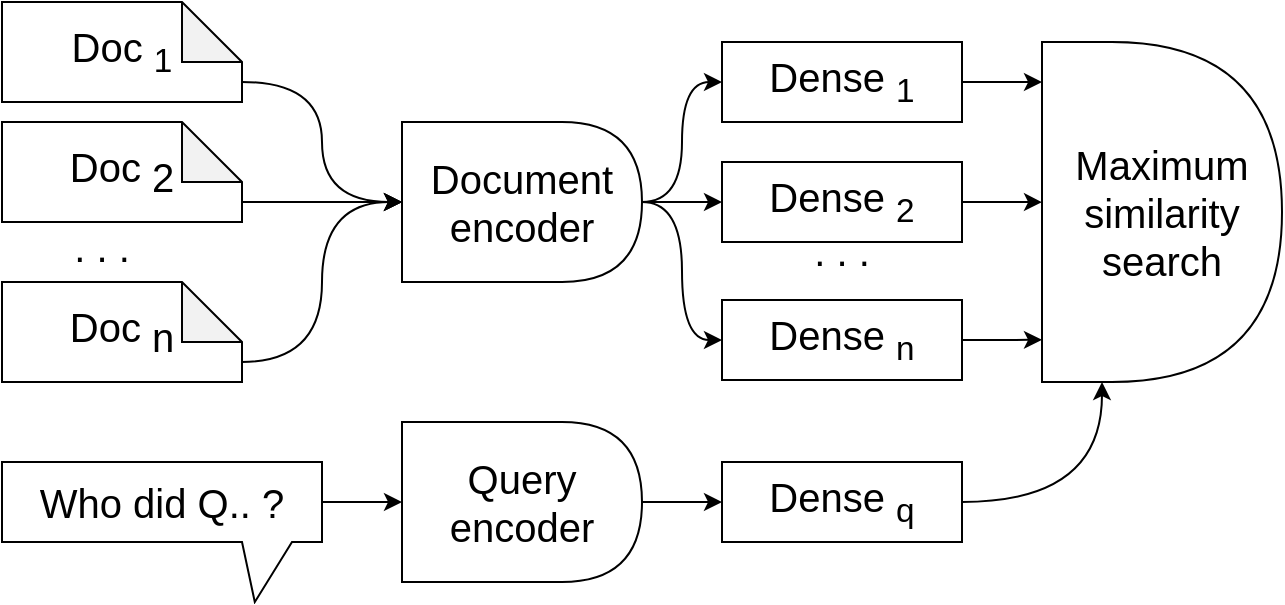 <mxfile>
    <diagram id="fyCGsxDPwNVANntniC9m" name="Page-1">
        <mxGraphModel dx="645" dy="474" grid="1" gridSize="10" guides="1" tooltips="1" connect="1" arrows="1" fold="1" page="1" pageScale="1" pageWidth="827" pageHeight="1169" background="#FFFFFF" math="0" shadow="0">
            <root>
                <mxCell id="0"/>
                <mxCell id="1" parent="0"/>
                <mxCell id="7" style="edgeStyle=orthogonalEdgeStyle;html=1;exitX=0;exitY=0;exitDx=120;exitDy=40;exitPerimeter=0;entryX=0;entryY=0.5;entryDx=0;entryDy=0;fontSize=20;fontColor=#000;strokeColor=#000000;curved=1;" parent="1" source="2" target="6" edge="1">
                    <mxGeometry relative="1" as="geometry"/>
                </mxCell>
                <mxCell id="2" value="&lt;font color=&quot;#000000&quot; style=&quot;font-size: 20px&quot;&gt;Doc&amp;nbsp;&lt;span style=&quot;font-size: 20px&quot;&gt;&lt;sub&gt;1&lt;/sub&gt;&lt;/span&gt;&lt;/font&gt;" style="shape=note;whiteSpace=wrap;html=1;backgroundOutline=1;darkOpacity=0.05;fillColor=#FFFFFF;strokeColor=#000000;fontSize=20;" parent="1" vertex="1">
                    <mxGeometry x="40" y="80" width="120" height="50" as="geometry"/>
                </mxCell>
                <mxCell id="9" style="edgeStyle=orthogonalEdgeStyle;html=1;entryX=0;entryY=0.5;entryDx=0;entryDy=0;fontSize=20;fontColor=#000;strokeColor=#000000;exitX=0;exitY=0;exitDx=120;exitDy=40;exitPerimeter=0;curved=1;" parent="1" source="4" target="6" edge="1">
                    <mxGeometry relative="1" as="geometry"/>
                </mxCell>
                <mxCell id="4" value="&lt;font color=&quot;#000000&quot; style=&quot;font-size: 20px&quot;&gt;Doc&amp;nbsp;&lt;sub style=&quot;font-size: 20px&quot;&gt;2&lt;/sub&gt;&lt;/font&gt;" style="shape=note;whiteSpace=wrap;html=1;backgroundOutline=1;darkOpacity=0.05;fillColor=#FFFFFF;strokeColor=#000000;fontSize=20;" parent="1" vertex="1">
                    <mxGeometry x="40" y="140" width="120" height="50" as="geometry"/>
                </mxCell>
                <mxCell id="11" style="edgeStyle=orthogonalEdgeStyle;html=1;exitX=0;exitY=0;exitDx=120;exitDy=40;exitPerimeter=0;entryX=0;entryY=0.5;entryDx=0;entryDy=0;fontSize=20;fontColor=#000;strokeColor=#000000;curved=1;" parent="1" source="5" target="6" edge="1">
                    <mxGeometry relative="1" as="geometry"/>
                </mxCell>
                <mxCell id="5" value="&lt;font color=&quot;#000000&quot; style=&quot;font-size: 20px&quot;&gt;Doc&amp;nbsp;&lt;sub style=&quot;font-size: 20px&quot;&gt;n&lt;/sub&gt;&lt;/font&gt;" style="shape=note;whiteSpace=wrap;html=1;backgroundOutline=1;darkOpacity=0.05;fillColor=#FFFFFF;strokeColor=#000000;fontSize=20;" parent="1" vertex="1">
                    <mxGeometry x="40" y="220" width="120" height="50" as="geometry"/>
                </mxCell>
                <mxCell id="16" style="edgeStyle=orthogonalEdgeStyle;html=1;exitX=1;exitY=0.5;exitDx=0;exitDy=0;entryX=0;entryY=0.5;entryDx=0;entryDy=0;fontSize=20;fontColor=#000;strokeColor=#000000;curved=1;" parent="1" source="6" target="13" edge="1">
                    <mxGeometry relative="1" as="geometry"/>
                </mxCell>
                <mxCell id="17" style="edgeStyle=orthogonalEdgeStyle;html=1;exitX=1;exitY=0.5;exitDx=0;exitDy=0;entryX=0;entryY=0.5;entryDx=0;entryDy=0;fontSize=20;fontColor=#000;strokeColor=#000000;curved=1;" parent="1" source="6" target="14" edge="1">
                    <mxGeometry relative="1" as="geometry"/>
                </mxCell>
                <mxCell id="18" style="edgeStyle=orthogonalEdgeStyle;html=1;exitX=1;exitY=0.5;exitDx=0;exitDy=0;entryX=0;entryY=0.5;entryDx=0;entryDy=0;fontSize=20;fontColor=#000;strokeColor=#000000;curved=1;" parent="1" source="6" target="15" edge="1">
                    <mxGeometry relative="1" as="geometry"/>
                </mxCell>
                <mxCell id="6" value="Document&lt;br&gt;encoder" style="shape=delay;whiteSpace=wrap;html=1;fontSize=20;fontColor=#000;strokeColor=#000000;fillColor=#FFFFFF;" parent="1" vertex="1">
                    <mxGeometry x="240" y="140" width="120" height="80" as="geometry"/>
                </mxCell>
                <mxCell id="31" style="edgeStyle=none;html=1;exitX=1;exitY=0.5;exitDx=0;exitDy=0;fontSize=20;fontColor=#000;strokeColor=#000000;entryX=0;entryY=0.118;entryDx=0;entryDy=0;entryPerimeter=0;" parent="1" source="13" target="27" edge="1">
                    <mxGeometry relative="1" as="geometry">
                        <mxPoint x="550" y="140" as="targetPoint"/>
                    </mxGeometry>
                </mxCell>
                <mxCell id="13" value="Dense&amp;nbsp;&lt;sub&gt;1&lt;/sub&gt;" style="rounded=0;whiteSpace=wrap;html=1;fontSize=20;fontColor=#000;strokeColor=#000000;fillColor=#FFFFFF;" parent="1" vertex="1">
                    <mxGeometry x="400" y="100" width="120" height="40" as="geometry"/>
                </mxCell>
                <mxCell id="30" style="edgeStyle=none;html=1;exitX=1;exitY=0.5;exitDx=0;exitDy=0;fontSize=20;fontColor=#000;strokeColor=#000000;entryX=0;entryY=0.471;entryDx=0;entryDy=0;entryPerimeter=0;" parent="1" source="14" target="27" edge="1">
                    <mxGeometry relative="1" as="geometry">
                        <mxPoint x="550" y="180" as="targetPoint"/>
                    </mxGeometry>
                </mxCell>
                <mxCell id="14" value="Dense&amp;nbsp;&lt;sub&gt;2&lt;/sub&gt;" style="rounded=0;whiteSpace=wrap;html=1;fontSize=20;fontColor=#000;strokeColor=#000000;fillColor=#FFFFFF;" parent="1" vertex="1">
                    <mxGeometry x="400" y="160" width="120" height="40" as="geometry"/>
                </mxCell>
                <mxCell id="29" style="edgeStyle=none;html=1;exitX=1;exitY=0.5;exitDx=0;exitDy=0;fontSize=20;fontColor=#000;strokeColor=#000000;entryX=0;entryY=0.876;entryDx=0;entryDy=0;entryPerimeter=0;" parent="1" source="15" target="27" edge="1">
                    <mxGeometry relative="1" as="geometry">
                        <mxPoint x="540" y="230" as="targetPoint"/>
                    </mxGeometry>
                </mxCell>
                <mxCell id="15" value="Dense&amp;nbsp;&lt;sub&gt;n&lt;/sub&gt;" style="rounded=0;whiteSpace=wrap;html=1;fontSize=20;fontColor=#000;strokeColor=#000000;fillColor=#FFFFFF;" parent="1" vertex="1">
                    <mxGeometry x="400" y="229" width="120" height="40" as="geometry"/>
                </mxCell>
                <mxCell id="21" style="edgeStyle=none;html=1;exitX=0;exitY=0;exitDx=160;exitDy=20;exitPerimeter=0;entryX=0;entryY=0.5;entryDx=0;entryDy=0;fontSize=20;fontColor=#000;strokeColor=#000000;" parent="1" source="19" target="20" edge="1">
                    <mxGeometry relative="1" as="geometry"/>
                </mxCell>
                <mxCell id="19" value="Who did Q.. ?" style="shape=callout;whiteSpace=wrap;html=1;perimeter=calloutPerimeter;fontSize=20;fontColor=#000;strokeColor=#000000;fillColor=#FFFFFF;position2=0.79;base=25;size=30;position=0.75;" parent="1" vertex="1">
                    <mxGeometry x="40" y="310" width="160" height="70" as="geometry"/>
                </mxCell>
                <mxCell id="23" style="edgeStyle=none;html=1;exitX=1;exitY=0.5;exitDx=0;exitDy=0;entryX=0;entryY=0.5;entryDx=0;entryDy=0;fontSize=20;fontColor=#000;strokeColor=#000000;" parent="1" source="20" target="22" edge="1">
                    <mxGeometry relative="1" as="geometry"/>
                </mxCell>
                <mxCell id="20" value="Query&lt;br&gt;encoder" style="shape=delay;whiteSpace=wrap;html=1;fontSize=20;fontColor=#000;strokeColor=#000000;fillColor=#FFFFFF;" parent="1" vertex="1">
                    <mxGeometry x="240" y="290" width="120" height="80" as="geometry"/>
                </mxCell>
                <mxCell id="32" style="edgeStyle=orthogonalEdgeStyle;html=1;entryX=0.25;entryY=1;entryDx=0;entryDy=0;fontSize=20;fontColor=#000;strokeColor=#000000;curved=1;" parent="1" target="27" edge="1">
                    <mxGeometry relative="1" as="geometry">
                        <mxPoint x="520" y="330" as="sourcePoint"/>
                        <mxPoint x="590" y="230.0" as="targetPoint"/>
                        <Array as="points">
                            <mxPoint x="590" y="330"/>
                        </Array>
                    </mxGeometry>
                </mxCell>
                <mxCell id="22" value="Dense&amp;nbsp;&lt;sub&gt;q&lt;/sub&gt;" style="rounded=0;whiteSpace=wrap;html=1;fontSize=20;fontColor=#000;strokeColor=#000000;fillColor=#FFFFFF;" parent="1" vertex="1">
                    <mxGeometry x="400" y="310" width="120" height="40" as="geometry"/>
                </mxCell>
                <mxCell id="24" value=". . ." style="text;html=1;strokeColor=none;fillColor=none;align=center;verticalAlign=middle;whiteSpace=wrap;rounded=0;fontSize=20;fontColor=#000;" parent="1" vertex="1">
                    <mxGeometry x="60" y="187" width="60" height="30" as="geometry"/>
                </mxCell>
                <mxCell id="25" value=". . ." style="text;html=1;strokeColor=none;fillColor=none;align=center;verticalAlign=middle;whiteSpace=wrap;rounded=0;fontSize=20;fontColor=#000;" parent="1" vertex="1">
                    <mxGeometry x="430" y="189" width="60" height="30" as="geometry"/>
                </mxCell>
                <mxCell id="27" value="Maximum&lt;br&gt;similarity&lt;br&gt;search" style="shape=delay;whiteSpace=wrap;html=1;fontSize=20;fontColor=#000;strokeColor=#000000;fillColor=#FFFFFF;align=center;" parent="1" vertex="1">
                    <mxGeometry x="560" y="100" width="120" height="170" as="geometry"/>
                </mxCell>
            </root>
        </mxGraphModel>
    </diagram>
</mxfile>